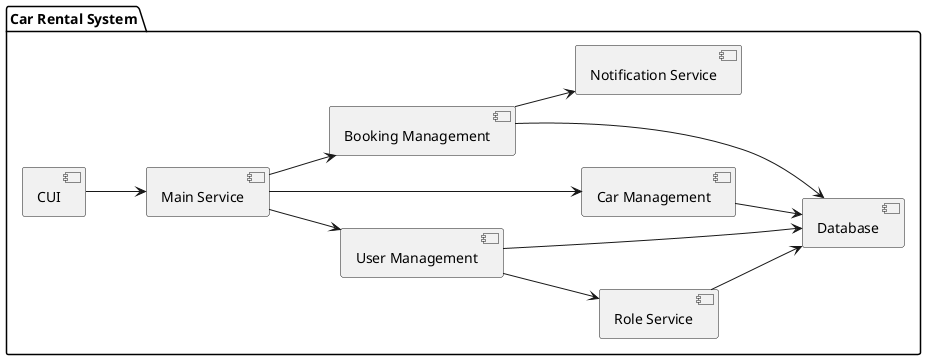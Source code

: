 @startuml
!define RECTANGLE_COLOR #F9F9F9

left to right direction

package "Car Rental System" {
    [CUI] --> [Main Service]

    [Main Service] --> [User Management]
    [Main Service] --> [Car Management]
    [Main Service] --> [Booking Management]


    [User Management] --> [Role Service]
    [User Management] --> [Database]
    [Car Management] --> [Database]

    [Booking Management] --> [Database]
    [Booking Management] --> [Notification Service]

    [Role Service] --> [Database]

}

@enduml
